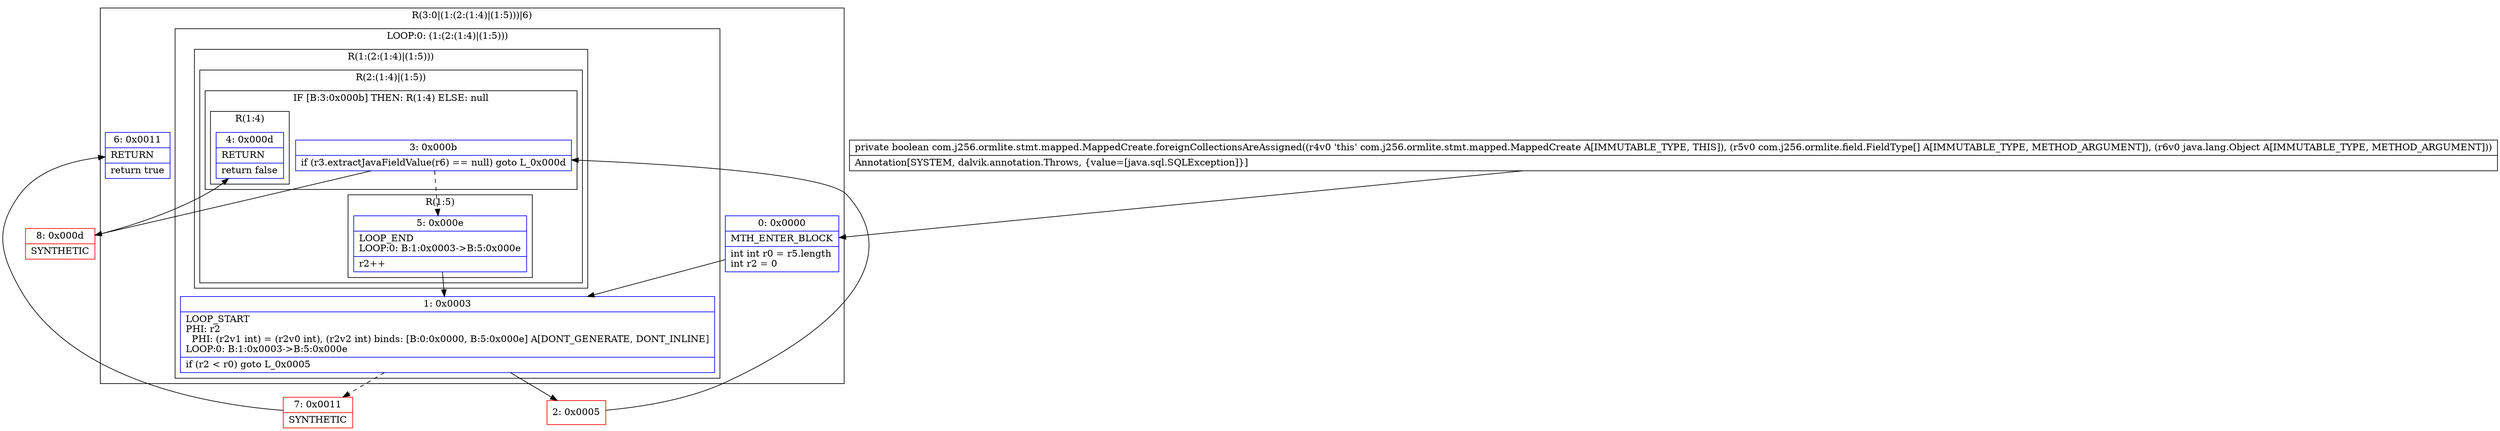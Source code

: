 digraph "CFG forcom.j256.ormlite.stmt.mapped.MappedCreate.foreignCollectionsAreAssigned([Lcom\/j256\/ormlite\/field\/FieldType;Ljava\/lang\/Object;)Z" {
subgraph cluster_Region_502206332 {
label = "R(3:0|(1:(2:(1:4)|(1:5)))|6)";
node [shape=record,color=blue];
Node_0 [shape=record,label="{0\:\ 0x0000|MTH_ENTER_BLOCK\l|int int r0 = r5.length\lint r2 = 0\l}"];
subgraph cluster_LoopRegion_512663951 {
label = "LOOP:0: (1:(2:(1:4)|(1:5)))";
node [shape=record,color=blue];
Node_1 [shape=record,label="{1\:\ 0x0003|LOOP_START\lPHI: r2 \l  PHI: (r2v1 int) = (r2v0 int), (r2v2 int) binds: [B:0:0x0000, B:5:0x000e] A[DONT_GENERATE, DONT_INLINE]\lLOOP:0: B:1:0x0003\-\>B:5:0x000e\l|if (r2 \< r0) goto L_0x0005\l}"];
subgraph cluster_Region_1697107823 {
label = "R(1:(2:(1:4)|(1:5)))";
node [shape=record,color=blue];
subgraph cluster_Region_151720515 {
label = "R(2:(1:4)|(1:5))";
node [shape=record,color=blue];
subgraph cluster_IfRegion_805071096 {
label = "IF [B:3:0x000b] THEN: R(1:4) ELSE: null";
node [shape=record,color=blue];
Node_3 [shape=record,label="{3\:\ 0x000b|if (r3.extractJavaFieldValue(r6) == null) goto L_0x000d\l}"];
subgraph cluster_Region_1142236753 {
label = "R(1:4)";
node [shape=record,color=blue];
Node_4 [shape=record,label="{4\:\ 0x000d|RETURN\l|return false\l}"];
}
}
subgraph cluster_Region_1683050931 {
label = "R(1:5)";
node [shape=record,color=blue];
Node_5 [shape=record,label="{5\:\ 0x000e|LOOP_END\lLOOP:0: B:1:0x0003\-\>B:5:0x000e\l|r2++\l}"];
}
}
}
}
Node_6 [shape=record,label="{6\:\ 0x0011|RETURN\l|return true\l}"];
}
Node_2 [shape=record,color=red,label="{2\:\ 0x0005}"];
Node_7 [shape=record,color=red,label="{7\:\ 0x0011|SYNTHETIC\l}"];
Node_8 [shape=record,color=red,label="{8\:\ 0x000d|SYNTHETIC\l}"];
MethodNode[shape=record,label="{private boolean com.j256.ormlite.stmt.mapped.MappedCreate.foreignCollectionsAreAssigned((r4v0 'this' com.j256.ormlite.stmt.mapped.MappedCreate A[IMMUTABLE_TYPE, THIS]), (r5v0 com.j256.ormlite.field.FieldType[] A[IMMUTABLE_TYPE, METHOD_ARGUMENT]), (r6v0 java.lang.Object A[IMMUTABLE_TYPE, METHOD_ARGUMENT]))  | Annotation[SYSTEM, dalvik.annotation.Throws, \{value=[java.sql.SQLException]\}]\l}"];
MethodNode -> Node_0;
Node_0 -> Node_1;
Node_1 -> Node_2;
Node_1 -> Node_7[style=dashed];
Node_3 -> Node_5[style=dashed];
Node_3 -> Node_8;
Node_5 -> Node_1;
Node_2 -> Node_3;
Node_7 -> Node_6;
Node_8 -> Node_4;
}

